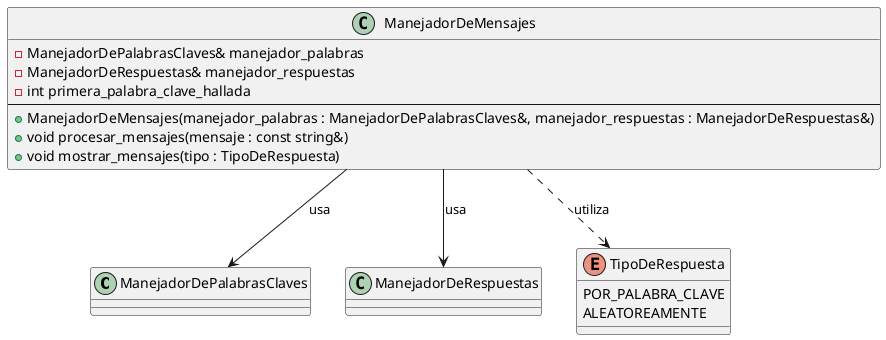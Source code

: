 @startuml
'https://plantuml.com/class-diagram
class ManejadorDePalabrasClaves
class ManejadorDeRespuestas

enum TipoDeRespuesta {
    POR_PALABRA_CLAVE
    ALEATOREAMENTE
}

class ManejadorDeMensajes {
    - ManejadorDePalabrasClaves& manejador_palabras
    - ManejadorDeRespuestas& manejador_respuestas
    - int primera_palabra_clave_hallada
    ---
    + ManejadorDeMensajes(manejador_palabras : ManejadorDePalabrasClaves&, manejador_respuestas : ManejadorDeRespuestas&)
    + void procesar_mensajes(mensaje : const string&)
    + void mostrar_mensajes(tipo : TipoDeRespuesta)
}

' Relaciones
ManejadorDeMensajes --> ManejadorDePalabrasClaves : "usa"
ManejadorDeMensajes --> ManejadorDeRespuestas : "usa"
ManejadorDeMensajes ..> TipoDeRespuesta : "utiliza"

@enduml